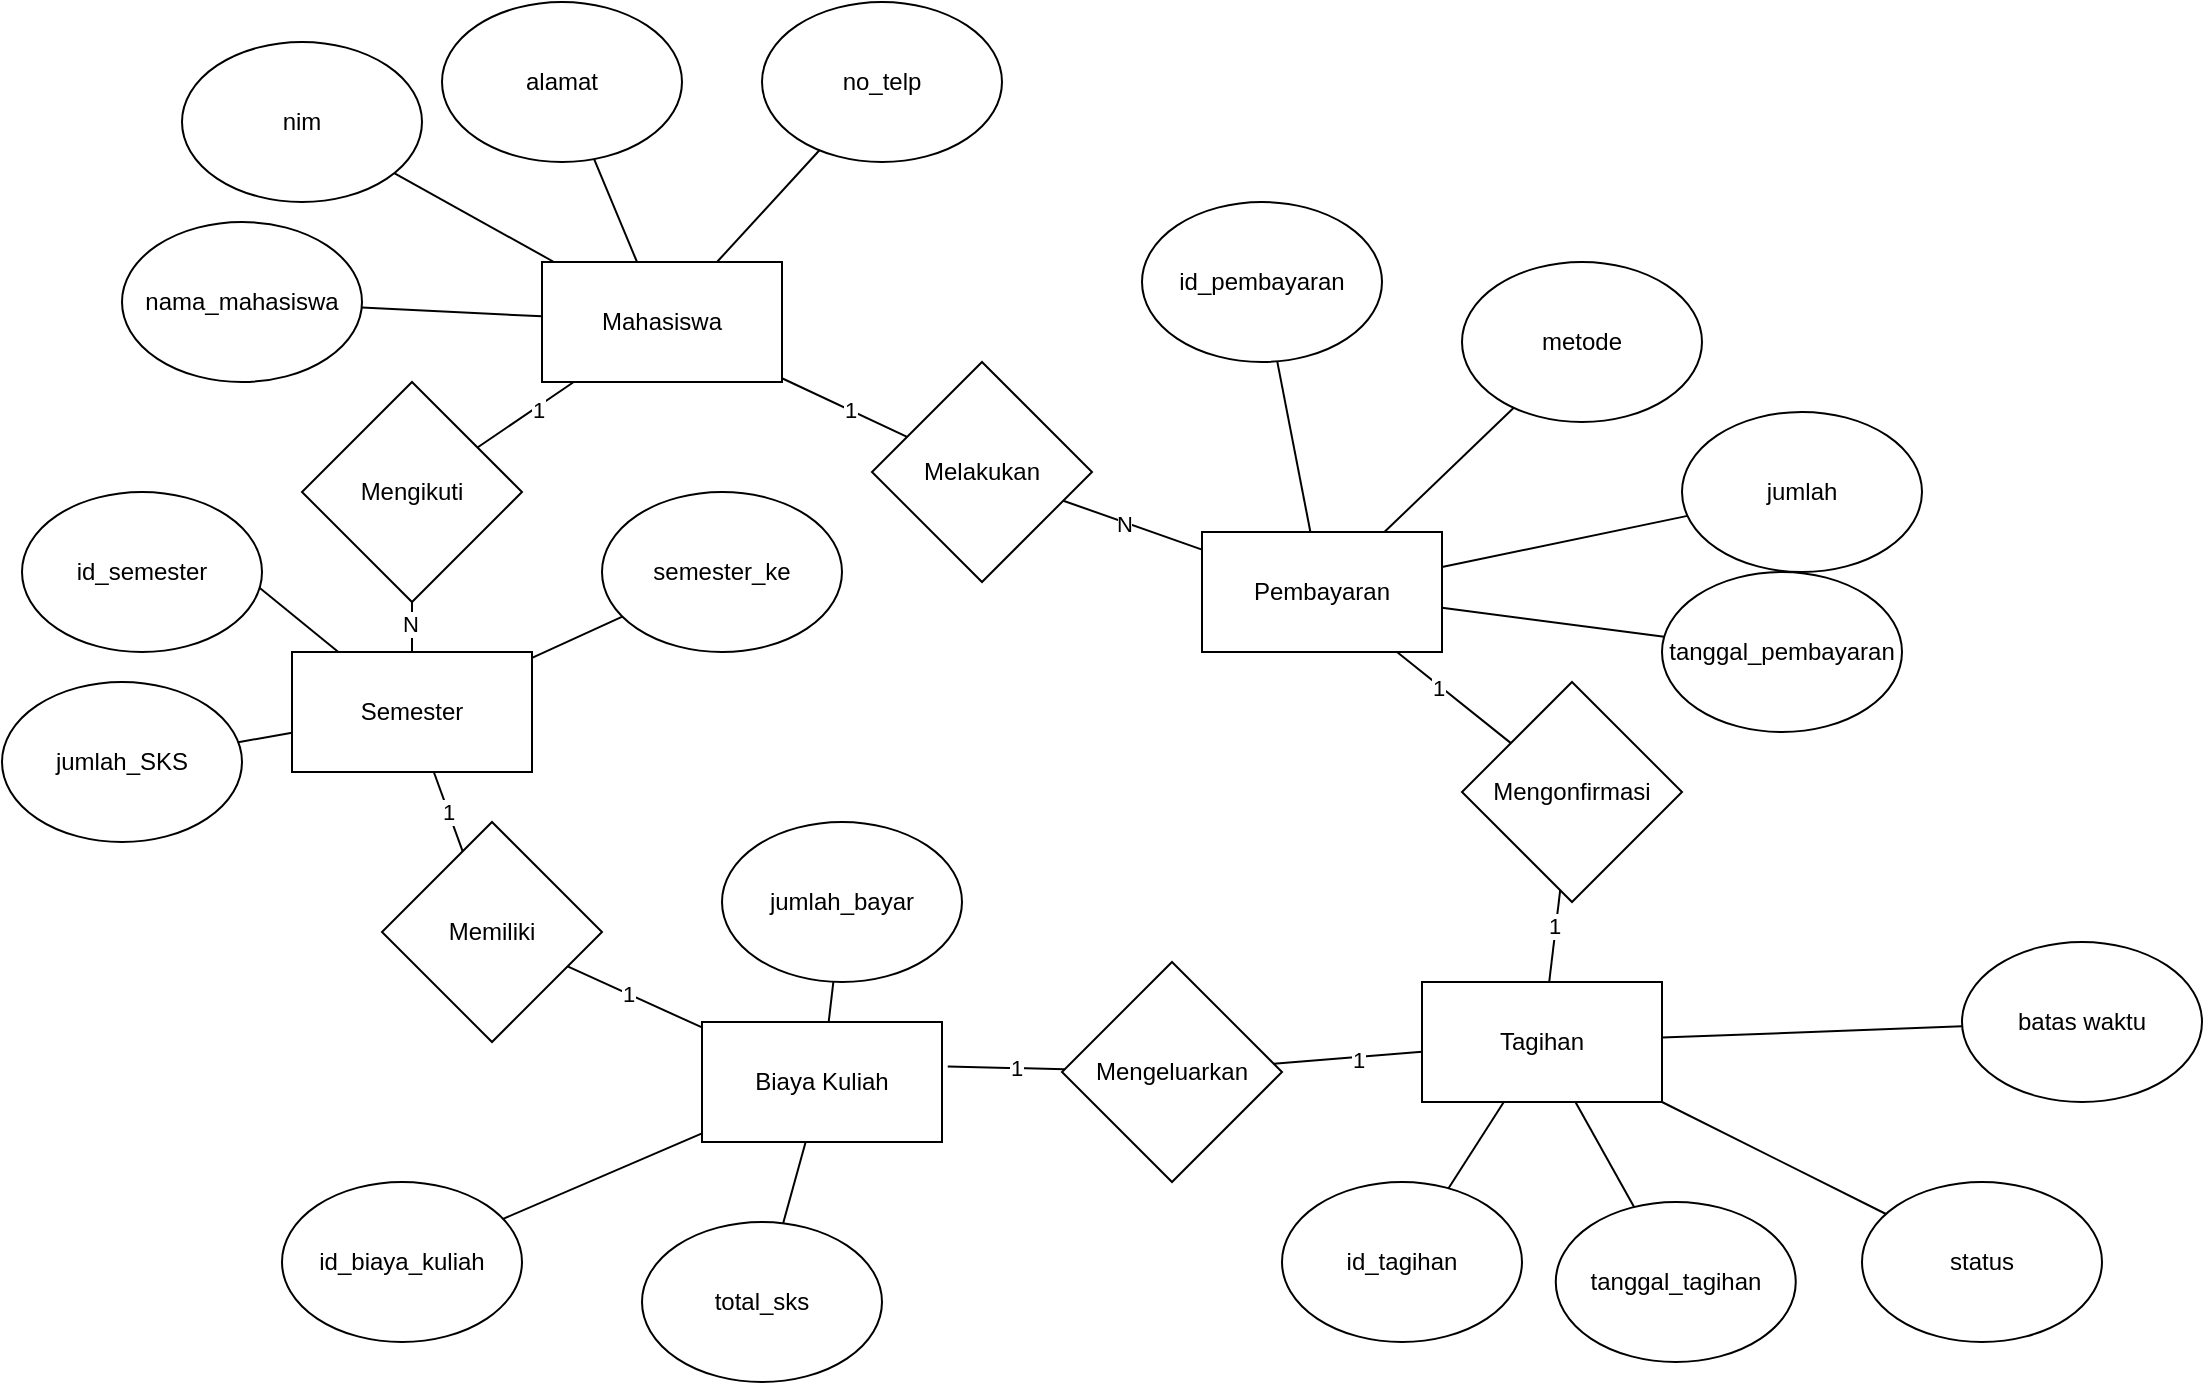 <mxfile version="17.4.0" type="github">
  <diagram id="bfHn4IF0u4EGS9UehwDh" name="Page-1">
    <mxGraphModel dx="1563" dy="615" grid="1" gridSize="10" guides="1" tooltips="1" connect="1" arrows="1" fold="1" page="1" pageScale="1" pageWidth="1169" pageHeight="827" math="0" shadow="0">
      <root>
        <mxCell id="0" />
        <mxCell id="1" parent="0" />
        <mxCell id="WdpcHBeSCg99mthor4DJ-121" value="Mahasiswa" style="rounded=0;whiteSpace=wrap;html=1;" vertex="1" parent="1">
          <mxGeometry x="310" y="170" width="120" height="60" as="geometry" />
        </mxCell>
        <mxCell id="WdpcHBeSCg99mthor4DJ-122" value="" style="endArrow=none;html=1;rounded=0;" edge="1" parent="1" source="WdpcHBeSCg99mthor4DJ-123" target="WdpcHBeSCg99mthor4DJ-121">
          <mxGeometry width="50" height="50" relative="1" as="geometry">
            <mxPoint x="240" y="190" as="sourcePoint" />
            <mxPoint x="620" y="260" as="targetPoint" />
          </mxGeometry>
        </mxCell>
        <mxCell id="WdpcHBeSCg99mthor4DJ-123" value="nim" style="ellipse;whiteSpace=wrap;html=1;" vertex="1" parent="1">
          <mxGeometry x="130" y="60" width="120" height="80" as="geometry" />
        </mxCell>
        <mxCell id="WdpcHBeSCg99mthor4DJ-124" value="nama_mahasiswa" style="ellipse;whiteSpace=wrap;html=1;" vertex="1" parent="1">
          <mxGeometry x="100" y="150" width="120" height="80" as="geometry" />
        </mxCell>
        <mxCell id="WdpcHBeSCg99mthor4DJ-125" value="" style="endArrow=none;html=1;rounded=0;" edge="1" parent="1" source="WdpcHBeSCg99mthor4DJ-124" target="WdpcHBeSCg99mthor4DJ-121">
          <mxGeometry width="50" height="50" relative="1" as="geometry">
            <mxPoint x="570" y="310" as="sourcePoint" />
            <mxPoint x="240" y="130" as="targetPoint" />
          </mxGeometry>
        </mxCell>
        <mxCell id="WdpcHBeSCg99mthor4DJ-126" value="alamat" style="ellipse;whiteSpace=wrap;html=1;" vertex="1" parent="1">
          <mxGeometry x="260" y="40" width="120" height="80" as="geometry" />
        </mxCell>
        <mxCell id="WdpcHBeSCg99mthor4DJ-127" value="" style="endArrow=none;html=1;rounded=0;" edge="1" parent="1" source="WdpcHBeSCg99mthor4DJ-126" target="WdpcHBeSCg99mthor4DJ-121">
          <mxGeometry width="50" height="50" relative="1" as="geometry">
            <mxPoint x="710" y="310" as="sourcePoint" />
            <mxPoint x="190" y="80" as="targetPoint" />
          </mxGeometry>
        </mxCell>
        <mxCell id="WdpcHBeSCg99mthor4DJ-128" value="no_telp" style="ellipse;whiteSpace=wrap;html=1;" vertex="1" parent="1">
          <mxGeometry x="420" y="40" width="120" height="80" as="geometry" />
        </mxCell>
        <mxCell id="WdpcHBeSCg99mthor4DJ-129" value="" style="endArrow=none;html=1;rounded=0;" edge="1" parent="1" source="WdpcHBeSCg99mthor4DJ-128" target="WdpcHBeSCg99mthor4DJ-121">
          <mxGeometry width="50" height="50" relative="1" as="geometry">
            <mxPoint x="850" y="320" as="sourcePoint" />
            <mxPoint x="190" y="80" as="targetPoint" />
          </mxGeometry>
        </mxCell>
        <mxCell id="WdpcHBeSCg99mthor4DJ-130" value="Semester" style="rounded=0;whiteSpace=wrap;html=1;" vertex="1" parent="1">
          <mxGeometry x="185" y="365" width="120" height="60" as="geometry" />
        </mxCell>
        <mxCell id="WdpcHBeSCg99mthor4DJ-131" value="" style="endArrow=none;html=1;rounded=0;exitX=0.5;exitY=0;exitDx=0;exitDy=0;" edge="1" parent="1" source="WdpcHBeSCg99mthor4DJ-132" target="WdpcHBeSCg99mthor4DJ-130">
          <mxGeometry width="50" height="50" relative="1" as="geometry">
            <mxPoint x="240" y="240" as="sourcePoint" />
            <mxPoint x="620" y="310" as="targetPoint" />
          </mxGeometry>
        </mxCell>
        <mxCell id="WdpcHBeSCg99mthor4DJ-132" value="id_semester" style="ellipse;whiteSpace=wrap;html=1;" vertex="1" parent="1">
          <mxGeometry x="50" y="285" width="120" height="80" as="geometry" />
        </mxCell>
        <mxCell id="WdpcHBeSCg99mthor4DJ-133" value="jumlah_SKS" style="ellipse;whiteSpace=wrap;html=1;" vertex="1" parent="1">
          <mxGeometry x="40" y="380" width="120" height="80" as="geometry" />
        </mxCell>
        <mxCell id="WdpcHBeSCg99mthor4DJ-134" value="" style="endArrow=none;html=1;rounded=0;" edge="1" parent="1" source="WdpcHBeSCg99mthor4DJ-133" target="WdpcHBeSCg99mthor4DJ-130">
          <mxGeometry width="50" height="50" relative="1" as="geometry">
            <mxPoint x="290" y="220" as="sourcePoint" />
            <mxPoint x="240" y="180" as="targetPoint" />
          </mxGeometry>
        </mxCell>
        <mxCell id="WdpcHBeSCg99mthor4DJ-135" value="semester_ke" style="ellipse;whiteSpace=wrap;html=1;" vertex="1" parent="1">
          <mxGeometry x="340" y="285" width="120" height="80" as="geometry" />
        </mxCell>
        <mxCell id="WdpcHBeSCg99mthor4DJ-136" value="" style="endArrow=none;html=1;rounded=0;" edge="1" parent="1" source="WdpcHBeSCg99mthor4DJ-135" target="WdpcHBeSCg99mthor4DJ-130">
          <mxGeometry width="50" height="50" relative="1" as="geometry">
            <mxPoint x="710" y="360" as="sourcePoint" />
            <mxPoint x="190" y="130" as="targetPoint" />
          </mxGeometry>
        </mxCell>
        <mxCell id="WdpcHBeSCg99mthor4DJ-137" value="Biaya Kuliah" style="rounded=0;whiteSpace=wrap;html=1;" vertex="1" parent="1">
          <mxGeometry x="390" y="550" width="120" height="60" as="geometry" />
        </mxCell>
        <mxCell id="WdpcHBeSCg99mthor4DJ-138" value="" style="endArrow=none;html=1;rounded=0;" edge="1" parent="1" source="WdpcHBeSCg99mthor4DJ-139" target="WdpcHBeSCg99mthor4DJ-137">
          <mxGeometry width="50" height="50" relative="1" as="geometry">
            <mxPoint x="790" y="300" as="sourcePoint" />
            <mxPoint x="1170" y="370" as="targetPoint" />
          </mxGeometry>
        </mxCell>
        <mxCell id="WdpcHBeSCg99mthor4DJ-139" value="id_biaya_kuliah" style="ellipse;whiteSpace=wrap;html=1;" vertex="1" parent="1">
          <mxGeometry x="180" y="630" width="120" height="80" as="geometry" />
        </mxCell>
        <mxCell id="WdpcHBeSCg99mthor4DJ-140" value="total_sks" style="ellipse;whiteSpace=wrap;html=1;" vertex="1" parent="1">
          <mxGeometry x="360" y="650" width="120" height="80" as="geometry" />
        </mxCell>
        <mxCell id="WdpcHBeSCg99mthor4DJ-141" value="" style="endArrow=none;html=1;rounded=0;" edge="1" parent="1" source="WdpcHBeSCg99mthor4DJ-140" target="WdpcHBeSCg99mthor4DJ-137">
          <mxGeometry width="50" height="50" relative="1" as="geometry">
            <mxPoint x="1120" y="420" as="sourcePoint" />
            <mxPoint x="790" y="240" as="targetPoint" />
          </mxGeometry>
        </mxCell>
        <mxCell id="WdpcHBeSCg99mthor4DJ-142" value="jumlah_bayar" style="ellipse;whiteSpace=wrap;html=1;" vertex="1" parent="1">
          <mxGeometry x="400" y="450" width="120" height="80" as="geometry" />
        </mxCell>
        <mxCell id="WdpcHBeSCg99mthor4DJ-143" value="" style="endArrow=none;html=1;rounded=0;" edge="1" parent="1" source="WdpcHBeSCg99mthor4DJ-142" target="WdpcHBeSCg99mthor4DJ-137">
          <mxGeometry width="50" height="50" relative="1" as="geometry">
            <mxPoint x="1260" y="420" as="sourcePoint" />
            <mxPoint x="740" y="190" as="targetPoint" />
          </mxGeometry>
        </mxCell>
        <mxCell id="WdpcHBeSCg99mthor4DJ-146" value="Tagihan" style="rounded=0;whiteSpace=wrap;html=1;" vertex="1" parent="1">
          <mxGeometry x="750" y="530" width="120" height="60" as="geometry" />
        </mxCell>
        <mxCell id="WdpcHBeSCg99mthor4DJ-147" value="" style="endArrow=none;html=1;rounded=0;" edge="1" parent="1" source="WdpcHBeSCg99mthor4DJ-148" target="WdpcHBeSCg99mthor4DJ-146">
          <mxGeometry width="50" height="50" relative="1" as="geometry">
            <mxPoint x="890" y="530" as="sourcePoint" />
            <mxPoint x="1270" y="600" as="targetPoint" />
          </mxGeometry>
        </mxCell>
        <mxCell id="WdpcHBeSCg99mthor4DJ-148" value="id_tagihan" style="ellipse;whiteSpace=wrap;html=1;" vertex="1" parent="1">
          <mxGeometry x="680" y="630" width="120" height="80" as="geometry" />
        </mxCell>
        <mxCell id="WdpcHBeSCg99mthor4DJ-149" value="tanggal_tagihan" style="ellipse;whiteSpace=wrap;html=1;" vertex="1" parent="1">
          <mxGeometry x="816.88" y="640" width="120" height="80" as="geometry" />
        </mxCell>
        <mxCell id="WdpcHBeSCg99mthor4DJ-150" value="" style="endArrow=none;html=1;rounded=0;" edge="1" parent="1" source="WdpcHBeSCg99mthor4DJ-149" target="WdpcHBeSCg99mthor4DJ-146">
          <mxGeometry width="50" height="50" relative="1" as="geometry">
            <mxPoint x="1220" y="650" as="sourcePoint" />
            <mxPoint x="890" y="470" as="targetPoint" />
          </mxGeometry>
        </mxCell>
        <mxCell id="WdpcHBeSCg99mthor4DJ-151" value="status" style="ellipse;whiteSpace=wrap;html=1;" vertex="1" parent="1">
          <mxGeometry x="970" y="630" width="120" height="80" as="geometry" />
        </mxCell>
        <mxCell id="WdpcHBeSCg99mthor4DJ-152" value="" style="endArrow=none;html=1;rounded=0;" edge="1" parent="1" source="WdpcHBeSCg99mthor4DJ-151" target="WdpcHBeSCg99mthor4DJ-146">
          <mxGeometry width="50" height="50" relative="1" as="geometry">
            <mxPoint x="1360" y="650" as="sourcePoint" />
            <mxPoint x="840" y="420" as="targetPoint" />
          </mxGeometry>
        </mxCell>
        <mxCell id="WdpcHBeSCg99mthor4DJ-153" value="batas waktu" style="ellipse;whiteSpace=wrap;html=1;" vertex="1" parent="1">
          <mxGeometry x="1020" y="510" width="120" height="80" as="geometry" />
        </mxCell>
        <mxCell id="WdpcHBeSCg99mthor4DJ-154" value="" style="endArrow=none;html=1;rounded=0;" edge="1" parent="1" source="WdpcHBeSCg99mthor4DJ-153" target="WdpcHBeSCg99mthor4DJ-146">
          <mxGeometry width="50" height="50" relative="1" as="geometry">
            <mxPoint x="1500" y="660" as="sourcePoint" />
            <mxPoint x="840" y="420" as="targetPoint" />
          </mxGeometry>
        </mxCell>
        <mxCell id="WdpcHBeSCg99mthor4DJ-155" value="Pembayaran" style="rounded=0;whiteSpace=wrap;html=1;" vertex="1" parent="1">
          <mxGeometry x="640" y="305" width="120" height="60" as="geometry" />
        </mxCell>
        <mxCell id="WdpcHBeSCg99mthor4DJ-156" value="" style="endArrow=none;html=1;rounded=0;" edge="1" parent="1" source="WdpcHBeSCg99mthor4DJ-157" target="WdpcHBeSCg99mthor4DJ-155">
          <mxGeometry width="50" height="50" relative="1" as="geometry">
            <mxPoint x="350" y="690" as="sourcePoint" />
            <mxPoint x="730" y="760" as="targetPoint" />
          </mxGeometry>
        </mxCell>
        <mxCell id="WdpcHBeSCg99mthor4DJ-157" value="id_pembayaran" style="ellipse;whiteSpace=wrap;html=1;" vertex="1" parent="1">
          <mxGeometry x="610" y="140" width="120" height="80" as="geometry" />
        </mxCell>
        <mxCell id="WdpcHBeSCg99mthor4DJ-158" value="metode" style="ellipse;whiteSpace=wrap;html=1;" vertex="1" parent="1">
          <mxGeometry x="770" y="170" width="120" height="80" as="geometry" />
        </mxCell>
        <mxCell id="WdpcHBeSCg99mthor4DJ-159" value="" style="endArrow=none;html=1;rounded=0;" edge="1" parent="1" source="WdpcHBeSCg99mthor4DJ-158" target="WdpcHBeSCg99mthor4DJ-155">
          <mxGeometry width="50" height="50" relative="1" as="geometry">
            <mxPoint x="680" y="810" as="sourcePoint" />
            <mxPoint x="350" y="630" as="targetPoint" />
          </mxGeometry>
        </mxCell>
        <mxCell id="WdpcHBeSCg99mthor4DJ-160" value="jumlah" style="ellipse;whiteSpace=wrap;html=1;" vertex="1" parent="1">
          <mxGeometry x="880" y="245" width="120" height="80" as="geometry" />
        </mxCell>
        <mxCell id="WdpcHBeSCg99mthor4DJ-161" value="" style="endArrow=none;html=1;rounded=0;" edge="1" parent="1" source="WdpcHBeSCg99mthor4DJ-160" target="WdpcHBeSCg99mthor4DJ-155">
          <mxGeometry width="50" height="50" relative="1" as="geometry">
            <mxPoint x="820" y="810" as="sourcePoint" />
            <mxPoint x="300" y="580" as="targetPoint" />
          </mxGeometry>
        </mxCell>
        <mxCell id="WdpcHBeSCg99mthor4DJ-162" value="tanggal_pembayaran" style="ellipse;whiteSpace=wrap;html=1;" vertex="1" parent="1">
          <mxGeometry x="870" y="325" width="120" height="80" as="geometry" />
        </mxCell>
        <mxCell id="WdpcHBeSCg99mthor4DJ-163" value="" style="endArrow=none;html=1;rounded=0;" edge="1" parent="1" source="WdpcHBeSCg99mthor4DJ-162" target="WdpcHBeSCg99mthor4DJ-155">
          <mxGeometry width="50" height="50" relative="1" as="geometry">
            <mxPoint x="960" y="820" as="sourcePoint" />
            <mxPoint x="300" y="580" as="targetPoint" />
          </mxGeometry>
        </mxCell>
        <mxCell id="WdpcHBeSCg99mthor4DJ-164" value="Mengikuti" style="rhombus;whiteSpace=wrap;html=1;" vertex="1" parent="1">
          <mxGeometry x="190" y="230" width="110" height="110" as="geometry" />
        </mxCell>
        <mxCell id="WdpcHBeSCg99mthor4DJ-165" value="" style="endArrow=none;html=1;rounded=0;" edge="1" parent="1" source="WdpcHBeSCg99mthor4DJ-164" target="WdpcHBeSCg99mthor4DJ-121">
          <mxGeometry width="50" height="50" relative="1" as="geometry">
            <mxPoint x="325" y="260" as="sourcePoint" />
            <mxPoint x="375" y="210" as="targetPoint" />
          </mxGeometry>
        </mxCell>
        <mxCell id="WdpcHBeSCg99mthor4DJ-166" value="1" style="edgeLabel;html=1;align=center;verticalAlign=middle;resizable=0;points=[];" vertex="1" connectable="0" parent="WdpcHBeSCg99mthor4DJ-165">
          <mxGeometry x="0.243" y="-1" relative="1" as="geometry">
            <mxPoint as="offset" />
          </mxGeometry>
        </mxCell>
        <mxCell id="WdpcHBeSCg99mthor4DJ-167" value="" style="endArrow=none;html=1;rounded=0;" edge="1" parent="1" source="WdpcHBeSCg99mthor4DJ-164" target="WdpcHBeSCg99mthor4DJ-130">
          <mxGeometry width="50" height="50" relative="1" as="geometry">
            <mxPoint x="317.354" y="379.996" as="sourcePoint" />
            <mxPoint x="230.0" y="309.55" as="targetPoint" />
          </mxGeometry>
        </mxCell>
        <mxCell id="WdpcHBeSCg99mthor4DJ-168" value="N" style="edgeLabel;html=1;align=center;verticalAlign=middle;resizable=0;points=[];" vertex="1" connectable="0" parent="WdpcHBeSCg99mthor4DJ-167">
          <mxGeometry x="-0.134" y="-1" relative="1" as="geometry">
            <mxPoint as="offset" />
          </mxGeometry>
        </mxCell>
        <mxCell id="WdpcHBeSCg99mthor4DJ-169" value="Memiliki" style="rhombus;whiteSpace=wrap;html=1;" vertex="1" parent="1">
          <mxGeometry x="230" y="450" width="110" height="110" as="geometry" />
        </mxCell>
        <mxCell id="WdpcHBeSCg99mthor4DJ-170" value="" style="endArrow=none;html=1;rounded=0;" edge="1" parent="1" source="WdpcHBeSCg99mthor4DJ-169" target="WdpcHBeSCg99mthor4DJ-130">
          <mxGeometry width="50" height="50" relative="1" as="geometry">
            <mxPoint x="565" y="400" as="sourcePoint" />
            <mxPoint x="517" y="340" as="targetPoint" />
          </mxGeometry>
        </mxCell>
        <mxCell id="WdpcHBeSCg99mthor4DJ-171" value="1" style="edgeLabel;html=1;align=center;verticalAlign=middle;resizable=0;points=[];" vertex="1" connectable="0" parent="WdpcHBeSCg99mthor4DJ-170">
          <mxGeometry x="0.03" relative="1" as="geometry">
            <mxPoint as="offset" />
          </mxGeometry>
        </mxCell>
        <mxCell id="WdpcHBeSCg99mthor4DJ-172" value="" style="endArrow=none;html=1;rounded=0;" edge="1" parent="1" source="WdpcHBeSCg99mthor4DJ-169" target="WdpcHBeSCg99mthor4DJ-137">
          <mxGeometry width="50" height="50" relative="1" as="geometry">
            <mxPoint x="557.354" y="519.996" as="sourcePoint" />
            <mxPoint x="556.5" y="530.0" as="targetPoint" />
          </mxGeometry>
        </mxCell>
        <mxCell id="WdpcHBeSCg99mthor4DJ-173" value="1" style="edgeLabel;html=1;align=center;verticalAlign=middle;resizable=0;points=[];" vertex="1" connectable="0" parent="WdpcHBeSCg99mthor4DJ-172">
          <mxGeometry x="-0.119" relative="1" as="geometry">
            <mxPoint as="offset" />
          </mxGeometry>
        </mxCell>
        <mxCell id="WdpcHBeSCg99mthor4DJ-174" value="Mengeluarkan" style="rhombus;whiteSpace=wrap;html=1;" vertex="1" parent="1">
          <mxGeometry x="570.0" y="520" width="110" height="110" as="geometry" />
        </mxCell>
        <mxCell id="WdpcHBeSCg99mthor4DJ-175" value="" style="endArrow=none;html=1;rounded=0;" edge="1" parent="1" source="WdpcHBeSCg99mthor4DJ-174" target="WdpcHBeSCg99mthor4DJ-146">
          <mxGeometry width="50" height="50" relative="1" as="geometry">
            <mxPoint x="829.274" y="542.496" as="sourcePoint" />
            <mxPoint x="682.545" y="602.5" as="targetPoint" />
          </mxGeometry>
        </mxCell>
        <mxCell id="WdpcHBeSCg99mthor4DJ-176" value="1" style="edgeLabel;html=1;align=center;verticalAlign=middle;resizable=0;points=[];" vertex="1" connectable="0" parent="WdpcHBeSCg99mthor4DJ-175">
          <mxGeometry x="0.12" y="-1" relative="1" as="geometry">
            <mxPoint as="offset" />
          </mxGeometry>
        </mxCell>
        <mxCell id="WdpcHBeSCg99mthor4DJ-177" value="" style="endArrow=none;html=1;rounded=0;entryX=1.024;entryY=0.37;entryDx=0;entryDy=0;entryPerimeter=0;" edge="1" parent="1" source="WdpcHBeSCg99mthor4DJ-174" target="WdpcHBeSCg99mthor4DJ-137">
          <mxGeometry width="50" height="50" relative="1" as="geometry">
            <mxPoint x="836.92" y="422.5" as="sourcePoint" />
            <mxPoint x="839.997" y="452.5" as="targetPoint" />
          </mxGeometry>
        </mxCell>
        <mxCell id="WdpcHBeSCg99mthor4DJ-178" value="1" style="edgeLabel;html=1;align=center;verticalAlign=middle;resizable=0;points=[];" vertex="1" connectable="0" parent="WdpcHBeSCg99mthor4DJ-177">
          <mxGeometry x="-0.154" relative="1" as="geometry">
            <mxPoint as="offset" />
          </mxGeometry>
        </mxCell>
        <mxCell id="WdpcHBeSCg99mthor4DJ-179" value="" style="endArrow=none;html=1;rounded=0;" edge="1" parent="1" source="WdpcHBeSCg99mthor4DJ-181" target="WdpcHBeSCg99mthor4DJ-146">
          <mxGeometry width="50" height="50" relative="1" as="geometry">
            <mxPoint x="1013.8" y="332.5" as="sourcePoint" />
            <mxPoint x="810.005" y="340.0" as="targetPoint" />
          </mxGeometry>
        </mxCell>
        <mxCell id="WdpcHBeSCg99mthor4DJ-180" value="1" style="edgeLabel;html=1;align=center;verticalAlign=middle;resizable=0;points=[];" vertex="1" connectable="0" parent="WdpcHBeSCg99mthor4DJ-179">
          <mxGeometry x="-0.215" y="-1" relative="1" as="geometry">
            <mxPoint as="offset" />
          </mxGeometry>
        </mxCell>
        <mxCell id="WdpcHBeSCg99mthor4DJ-181" value="Mengonfirmasi" style="rhombus;whiteSpace=wrap;html=1;" vertex="1" parent="1">
          <mxGeometry x="770.0" y="380" width="110" height="110" as="geometry" />
        </mxCell>
        <mxCell id="WdpcHBeSCg99mthor4DJ-182" value="" style="endArrow=none;html=1;rounded=0;" edge="1" parent="1" source="WdpcHBeSCg99mthor4DJ-181" target="WdpcHBeSCg99mthor4DJ-155">
          <mxGeometry width="50" height="50" relative="1" as="geometry">
            <mxPoint x="1006.154" y="452.496" as="sourcePoint" />
            <mxPoint x="966.88" y="413.448" as="targetPoint" />
          </mxGeometry>
        </mxCell>
        <mxCell id="WdpcHBeSCg99mthor4DJ-183" value="1" style="edgeLabel;html=1;align=center;verticalAlign=middle;resizable=0;points=[];" vertex="1" connectable="0" parent="WdpcHBeSCg99mthor4DJ-182">
          <mxGeometry x="0.269" y="1" relative="1" as="geometry">
            <mxPoint as="offset" />
          </mxGeometry>
        </mxCell>
        <mxCell id="WdpcHBeSCg99mthor4DJ-184" value="" style="endArrow=none;html=1;rounded=0;" edge="1" parent="1" source="WdpcHBeSCg99mthor4DJ-186" target="WdpcHBeSCg99mthor4DJ-121">
          <mxGeometry width="50" height="50" relative="1" as="geometry">
            <mxPoint x="763.774" y="252.496" as="sourcePoint" />
            <mxPoint x="645.59" y="100" as="targetPoint" />
          </mxGeometry>
        </mxCell>
        <mxCell id="WdpcHBeSCg99mthor4DJ-185" value="1" style="edgeLabel;html=1;align=center;verticalAlign=middle;resizable=0;points=[];" vertex="1" connectable="0" parent="WdpcHBeSCg99mthor4DJ-184">
          <mxGeometry x="-0.071" relative="1" as="geometry">
            <mxPoint as="offset" />
          </mxGeometry>
        </mxCell>
        <mxCell id="WdpcHBeSCg99mthor4DJ-186" value="Melakukan" style="rhombus;whiteSpace=wrap;html=1;" vertex="1" parent="1">
          <mxGeometry x="475.0" y="220" width="110" height="110" as="geometry" />
        </mxCell>
        <mxCell id="WdpcHBeSCg99mthor4DJ-187" value="" style="endArrow=none;html=1;rounded=0;" edge="1" parent="1" source="WdpcHBeSCg99mthor4DJ-186" target="WdpcHBeSCg99mthor4DJ-155">
          <mxGeometry width="50" height="50" relative="1" as="geometry">
            <mxPoint x="771.42" y="132.5" as="sourcePoint" />
            <mxPoint x="614.977" y="290" as="targetPoint" />
          </mxGeometry>
        </mxCell>
        <mxCell id="WdpcHBeSCg99mthor4DJ-188" value="N" style="edgeLabel;html=1;align=center;verticalAlign=middle;resizable=0;points=[];" vertex="1" connectable="0" parent="WdpcHBeSCg99mthor4DJ-187">
          <mxGeometry x="-0.132" y="-1" relative="1" as="geometry">
            <mxPoint as="offset" />
          </mxGeometry>
        </mxCell>
      </root>
    </mxGraphModel>
  </diagram>
</mxfile>
